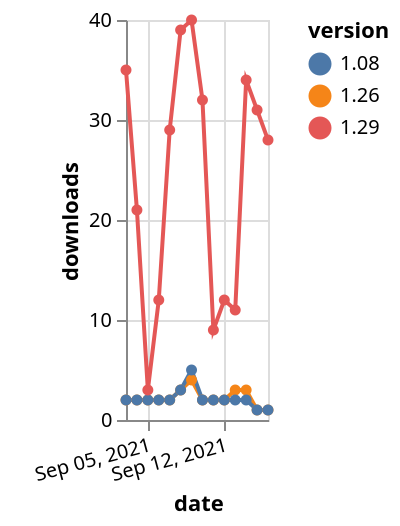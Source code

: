 {"$schema": "https://vega.github.io/schema/vega-lite/v5.json", "description": "A simple bar chart with embedded data.", "data": {"values": [{"date": "2021-09-03", "total": 6319, "delta": 2, "version": "1.26"}, {"date": "2021-09-04", "total": 6321, "delta": 2, "version": "1.26"}, {"date": "2021-09-05", "total": 6323, "delta": 2, "version": "1.26"}, {"date": "2021-09-06", "total": 6325, "delta": 2, "version": "1.26"}, {"date": "2021-09-07", "total": 6327, "delta": 2, "version": "1.26"}, {"date": "2021-09-08", "total": 6330, "delta": 3, "version": "1.26"}, {"date": "2021-09-09", "total": 6334, "delta": 4, "version": "1.26"}, {"date": "2021-09-10", "total": 6336, "delta": 2, "version": "1.26"}, {"date": "2021-09-11", "total": 6338, "delta": 2, "version": "1.26"}, {"date": "2021-09-12", "total": 6340, "delta": 2, "version": "1.26"}, {"date": "2021-09-13", "total": 6343, "delta": 3, "version": "1.26"}, {"date": "2021-09-14", "total": 6346, "delta": 3, "version": "1.26"}, {"date": "2021-09-15", "total": 6347, "delta": 1, "version": "1.26"}, {"date": "2021-09-16", "total": 6348, "delta": 1, "version": "1.26"}, {"date": "2021-09-03", "total": 3645, "delta": 2, "version": "1.08"}, {"date": "2021-09-04", "total": 3647, "delta": 2, "version": "1.08"}, {"date": "2021-09-05", "total": 3649, "delta": 2, "version": "1.08"}, {"date": "2021-09-06", "total": 3651, "delta": 2, "version": "1.08"}, {"date": "2021-09-07", "total": 3653, "delta": 2, "version": "1.08"}, {"date": "2021-09-08", "total": 3656, "delta": 3, "version": "1.08"}, {"date": "2021-09-09", "total": 3661, "delta": 5, "version": "1.08"}, {"date": "2021-09-10", "total": 3663, "delta": 2, "version": "1.08"}, {"date": "2021-09-11", "total": 3665, "delta": 2, "version": "1.08"}, {"date": "2021-09-12", "total": 3667, "delta": 2, "version": "1.08"}, {"date": "2021-09-13", "total": 3669, "delta": 2, "version": "1.08"}, {"date": "2021-09-14", "total": 3671, "delta": 2, "version": "1.08"}, {"date": "2021-09-15", "total": 3672, "delta": 1, "version": "1.08"}, {"date": "2021-09-16", "total": 3673, "delta": 1, "version": "1.08"}, {"date": "2021-09-03", "total": 23155, "delta": 35, "version": "1.29"}, {"date": "2021-09-04", "total": 23176, "delta": 21, "version": "1.29"}, {"date": "2021-09-05", "total": 23179, "delta": 3, "version": "1.29"}, {"date": "2021-09-06", "total": 23191, "delta": 12, "version": "1.29"}, {"date": "2021-09-07", "total": 23220, "delta": 29, "version": "1.29"}, {"date": "2021-09-08", "total": 23259, "delta": 39, "version": "1.29"}, {"date": "2021-09-09", "total": 23299, "delta": 40, "version": "1.29"}, {"date": "2021-09-10", "total": 23331, "delta": 32, "version": "1.29"}, {"date": "2021-09-11", "total": 23340, "delta": 9, "version": "1.29"}, {"date": "2021-09-12", "total": 23352, "delta": 12, "version": "1.29"}, {"date": "2021-09-13", "total": 23363, "delta": 11, "version": "1.29"}, {"date": "2021-09-14", "total": 23397, "delta": 34, "version": "1.29"}, {"date": "2021-09-15", "total": 23428, "delta": 31, "version": "1.29"}, {"date": "2021-09-16", "total": 23456, "delta": 28, "version": "1.29"}]}, "width": "container", "mark": {"type": "line", "point": {"filled": true}}, "encoding": {"x": {"field": "date", "type": "temporal", "timeUnit": "yearmonthdate", "title": "date", "axis": {"labelAngle": -15}}, "y": {"field": "delta", "type": "quantitative", "title": "downloads"}, "color": {"field": "version", "type": "nominal"}, "tooltip": {"field": "delta"}}}